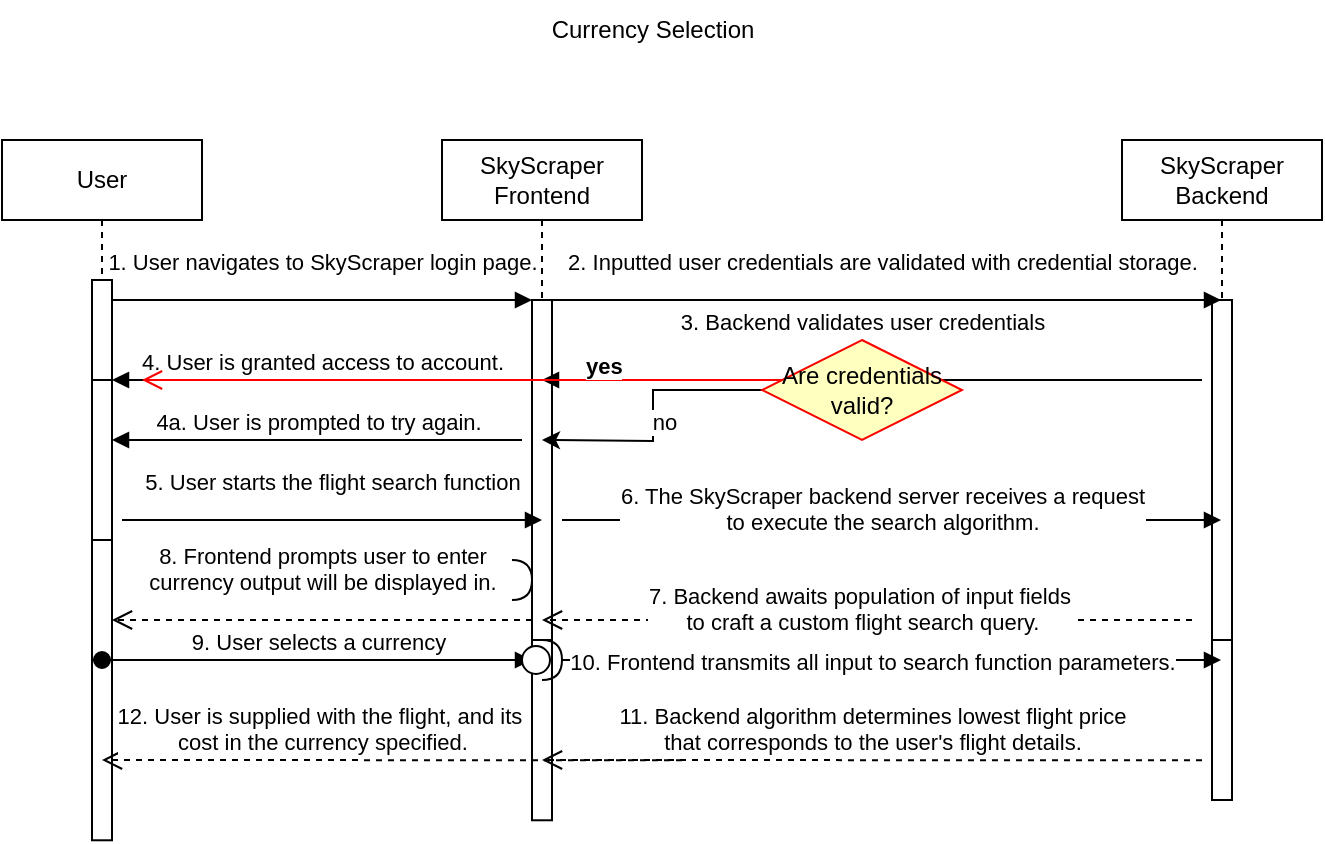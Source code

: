 <mxfile version="20.8.20" type="github"><diagram name="Page-1" id="2YBvvXClWsGukQMizWep"><mxGraphModel dx="1781" dy="2187" grid="1" gridSize="10" guides="1" tooltips="1" connect="1" arrows="1" fold="1" page="1" pageScale="1" pageWidth="850" pageHeight="1100" math="0" shadow="0"><root><mxCell id="0"/><mxCell id="1" parent="0"/><mxCell id="aM9ryv3xv72pqoxQDRHE-1" value="User" style="shape=umlLifeline;perimeter=lifelinePerimeter;whiteSpace=wrap;html=1;container=0;dropTarget=0;collapsible=0;recursiveResize=0;outlineConnect=0;portConstraint=eastwest;newEdgeStyle={&quot;edgeStyle&quot;:&quot;elbowEdgeStyle&quot;,&quot;elbow&quot;:&quot;vertical&quot;,&quot;curved&quot;:0,&quot;rounded&quot;:0};" parent="1" vertex="1"><mxGeometry x="40" y="40" width="100" height="350.14" as="geometry"/></mxCell><mxCell id="aM9ryv3xv72pqoxQDRHE-2" value="" style="html=1;points=[];perimeter=orthogonalPerimeter;outlineConnect=0;targetShapes=umlLifeline;portConstraint=eastwest;newEdgeStyle={&quot;edgeStyle&quot;:&quot;elbowEdgeStyle&quot;,&quot;elbow&quot;:&quot;vertical&quot;,&quot;curved&quot;:0,&quot;rounded&quot;:0};" parent="aM9ryv3xv72pqoxQDRHE-1" vertex="1"><mxGeometry x="45" y="70" width="10" height="190" as="geometry"/></mxCell><mxCell id="aM9ryv3xv72pqoxQDRHE-4" value="" style="html=1;points=[];perimeter=orthogonalPerimeter;outlineConnect=0;targetShapes=umlLifeline;portConstraint=eastwest;newEdgeStyle={&quot;edgeStyle&quot;:&quot;elbowEdgeStyle&quot;,&quot;elbow&quot;:&quot;vertical&quot;,&quot;curved&quot;:0,&quot;rounded&quot;:0};" parent="aM9ryv3xv72pqoxQDRHE-1" vertex="1"><mxGeometry x="45" y="120" width="10" height="80" as="geometry"/></mxCell><mxCell id="V1KONrkdb_SzLsuCdWAr-26" value="" style="html=1;points=[];perimeter=orthogonalPerimeter;outlineConnect=0;targetShapes=umlLifeline;portConstraint=eastwest;newEdgeStyle={&quot;edgeStyle&quot;:&quot;elbowEdgeStyle&quot;,&quot;elbow&quot;:&quot;vertical&quot;,&quot;curved&quot;:0,&quot;rounded&quot;:0};" parent="aM9ryv3xv72pqoxQDRHE-1" vertex="1"><mxGeometry x="45" y="260" width="10" height="90.14" as="geometry"/></mxCell><mxCell id="aM9ryv3xv72pqoxQDRHE-5" value="SkyScraper Frontend" style="shape=umlLifeline;perimeter=lifelinePerimeter;whiteSpace=wrap;html=1;container=0;dropTarget=0;collapsible=0;recursiveResize=0;outlineConnect=0;portConstraint=eastwest;newEdgeStyle={&quot;edgeStyle&quot;:&quot;elbowEdgeStyle&quot;,&quot;elbow&quot;:&quot;vertical&quot;,&quot;curved&quot;:0,&quot;rounded&quot;:0};" parent="1" vertex="1"><mxGeometry x="260" y="40" width="100" height="340.14" as="geometry"/></mxCell><mxCell id="aM9ryv3xv72pqoxQDRHE-6" value="" style="html=1;points=[];perimeter=orthogonalPerimeter;outlineConnect=0;targetShapes=umlLifeline;portConstraint=eastwest;newEdgeStyle={&quot;edgeStyle&quot;:&quot;elbowEdgeStyle&quot;,&quot;elbow&quot;:&quot;vertical&quot;,&quot;curved&quot;:0,&quot;rounded&quot;:0};" parent="aM9ryv3xv72pqoxQDRHE-5" vertex="1"><mxGeometry x="45" y="80" width="10" height="170" as="geometry"/></mxCell><mxCell id="V1KONrkdb_SzLsuCdWAr-20" value="" style="html=1;points=[];perimeter=orthogonalPerimeter;outlineConnect=0;targetShapes=umlLifeline;portConstraint=eastwest;newEdgeStyle={&quot;edgeStyle&quot;:&quot;elbowEdgeStyle&quot;,&quot;elbow&quot;:&quot;vertical&quot;,&quot;curved&quot;:0,&quot;rounded&quot;:0};" parent="aM9ryv3xv72pqoxQDRHE-5" vertex="1"><mxGeometry x="45" y="250" width="10" height="90.14" as="geometry"/></mxCell><mxCell id="V1KONrkdb_SzLsuCdWAr-21" value="9. User selects a currency" style="html=1;verticalAlign=bottom;startArrow=oval;endArrow=block;startSize=8;edgeStyle=elbowEdgeStyle;elbow=vertical;curved=0;rounded=0;" parent="aM9ryv3xv72pqoxQDRHE-5" source="aM9ryv3xv72pqoxQDRHE-1" edge="1"><mxGeometry relative="1" as="geometry"><mxPoint x="-15" y="260.14" as="sourcePoint"/><mxPoint x="45" y="260" as="targetPoint"/></mxGeometry></mxCell><mxCell id="aM9ryv3xv72pqoxQDRHE-7" value="1. User navigates to SkyScraper login page." style="html=1;verticalAlign=bottom;endArrow=block;edgeStyle=elbowEdgeStyle;elbow=vertical;curved=0;rounded=0;" parent="1" source="aM9ryv3xv72pqoxQDRHE-2" target="aM9ryv3xv72pqoxQDRHE-6" edge="1"><mxGeometry x="0.001" y="10" relative="1" as="geometry"><mxPoint x="195" y="130" as="sourcePoint"/><Array as="points"><mxPoint x="250" y="120"/><mxPoint x="180" y="120"/></Array><mxPoint as="offset"/></mxGeometry></mxCell><mxCell id="aM9ryv3xv72pqoxQDRHE-8" value="8. Frontend prompts user to enter&lt;br&gt;currency output will be displayed in." style="html=1;verticalAlign=bottom;endArrow=open;dashed=1;endSize=8;edgeStyle=elbowEdgeStyle;elbow=vertical;curved=0;rounded=0;" parent="1" source="aM9ryv3xv72pqoxQDRHE-6" target="aM9ryv3xv72pqoxQDRHE-2" edge="1"><mxGeometry y="-10" relative="1" as="geometry"><mxPoint x="195" y="205" as="targetPoint"/><Array as="points"><mxPoint x="190" y="280"/></Array><mxPoint as="offset"/></mxGeometry></mxCell><mxCell id="aM9ryv3xv72pqoxQDRHE-9" value="4. User is granted access to account." style="html=1;verticalAlign=bottom;endArrow=block;edgeStyle=elbowEdgeStyle;elbow=vertical;curved=0;rounded=0;" parent="1" source="aM9ryv3xv72pqoxQDRHE-6" target="aM9ryv3xv72pqoxQDRHE-4" edge="1"><mxGeometry relative="1" as="geometry"><mxPoint x="175" y="160" as="sourcePoint"/><Array as="points"><mxPoint x="190" y="160"/></Array></mxGeometry></mxCell><mxCell id="V1KONrkdb_SzLsuCdWAr-2" value="Currency Selection" style="text;html=1;align=center;verticalAlign=middle;resizable=0;points=[];autosize=1;strokeColor=none;fillColor=none;" parent="1" vertex="1"><mxGeometry x="305" y="-30" width="120" height="30" as="geometry"/></mxCell><mxCell id="V1KONrkdb_SzLsuCdWAr-4" value="SkyScraper Backend" style="shape=umlLifeline;perimeter=lifelinePerimeter;whiteSpace=wrap;html=1;container=0;dropTarget=0;collapsible=0;recursiveResize=0;outlineConnect=0;portConstraint=eastwest;newEdgeStyle={&quot;edgeStyle&quot;:&quot;elbowEdgeStyle&quot;,&quot;elbow&quot;:&quot;vertical&quot;,&quot;curved&quot;:0,&quot;rounded&quot;:0};" parent="1" vertex="1"><mxGeometry x="600" y="40" width="100" height="330" as="geometry"/></mxCell><mxCell id="V1KONrkdb_SzLsuCdWAr-5" value="" style="html=1;points=[];perimeter=orthogonalPerimeter;outlineConnect=0;targetShapes=umlLifeline;portConstraint=eastwest;newEdgeStyle={&quot;edgeStyle&quot;:&quot;elbowEdgeStyle&quot;,&quot;elbow&quot;:&quot;vertical&quot;,&quot;curved&quot;:0,&quot;rounded&quot;:0};" parent="V1KONrkdb_SzLsuCdWAr-4" vertex="1"><mxGeometry x="45" y="80" width="10" height="170" as="geometry"/></mxCell><mxCell id="V1KONrkdb_SzLsuCdWAr-25" value="" style="html=1;points=[];perimeter=orthogonalPerimeter;outlineConnect=0;targetShapes=umlLifeline;portConstraint=eastwest;newEdgeStyle={&quot;edgeStyle&quot;:&quot;elbowEdgeStyle&quot;,&quot;elbow&quot;:&quot;vertical&quot;,&quot;curved&quot;:0,&quot;rounded&quot;:0};" parent="V1KONrkdb_SzLsuCdWAr-4" vertex="1"><mxGeometry x="45" y="250" width="10" height="80" as="geometry"/></mxCell><mxCell id="V1KONrkdb_SzLsuCdWAr-6" value="2. Inputted user credentials are validated with credential storage." style="html=1;verticalAlign=bottom;endArrow=block;edgeStyle=elbowEdgeStyle;elbow=vertical;curved=0;rounded=0;" parent="1" target="V1KONrkdb_SzLsuCdWAr-4" edge="1"><mxGeometry x="0.002" y="10" relative="1" as="geometry"><mxPoint x="310" y="120" as="sourcePoint"/><Array as="points"><mxPoint x="465" y="120"/><mxPoint x="395" y="120"/></Array><mxPoint x="520" y="120" as="targetPoint"/><mxPoint as="offset"/></mxGeometry></mxCell><mxCell id="V1KONrkdb_SzLsuCdWAr-7" value="3. Backend validates user credentials" style="html=1;verticalAlign=bottom;endArrow=block;edgeStyle=elbowEdgeStyle;elbow=vertical;curved=0;rounded=0;" parent="1" target="aM9ryv3xv72pqoxQDRHE-5" edge="1"><mxGeometry x="0.03" y="-20" relative="1" as="geometry"><mxPoint x="640" y="160" as="sourcePoint"/><Array as="points"><mxPoint x="525" y="160"/></Array><mxPoint x="440" y="160" as="targetPoint"/><mxPoint as="offset"/></mxGeometry></mxCell><mxCell id="V1KONrkdb_SzLsuCdWAr-13" style="edgeStyle=orthogonalEdgeStyle;rounded=0;orthogonalLoop=1;jettySize=auto;html=1;" parent="1" source="V1KONrkdb_SzLsuCdWAr-8" edge="1"><mxGeometry relative="1" as="geometry"><mxPoint x="310" y="190" as="targetPoint"/></mxGeometry></mxCell><mxCell id="V1KONrkdb_SzLsuCdWAr-14" value="no" style="edgeLabel;html=1;align=center;verticalAlign=middle;resizable=0;points=[];" parent="V1KONrkdb_SzLsuCdWAr-13" vertex="1" connectable="0"><mxGeometry x="-0.113" y="1" relative="1" as="geometry"><mxPoint x="4" y="10" as="offset"/></mxGeometry></mxCell><mxCell id="V1KONrkdb_SzLsuCdWAr-8" value="Are credentials valid?" style="rhombus;whiteSpace=wrap;html=1;fontColor=#000000;fillColor=#ffffc0;strokeColor=#ff0000;" parent="1" vertex="1"><mxGeometry x="420" y="140" width="100" height="50" as="geometry"/></mxCell><mxCell id="V1KONrkdb_SzLsuCdWAr-10" value="&lt;b&gt;yes&lt;/b&gt;" style="edgeStyle=orthogonalEdgeStyle;html=1;align=left;verticalAlign=top;endArrow=open;endSize=8;strokeColor=#ff0000;rounded=0;" parent="1" source="V1KONrkdb_SzLsuCdWAr-8" edge="1"><mxGeometry x="-0.375" y="-20" relative="1" as="geometry"><mxPoint x="110" y="160" as="targetPoint"/><Array as="points"><mxPoint x="470" y="160"/><mxPoint x="470" y="160"/></Array><mxPoint as="offset"/></mxGeometry></mxCell><mxCell id="V1KONrkdb_SzLsuCdWAr-15" value="4a. User is prompted to try again." style="html=1;verticalAlign=bottom;endArrow=block;edgeStyle=elbowEdgeStyle;elbow=vertical;curved=0;rounded=0;" parent="1" target="aM9ryv3xv72pqoxQDRHE-4" edge="1"><mxGeometry relative="1" as="geometry"><mxPoint x="300" y="190" as="sourcePoint"/><Array as="points"><mxPoint x="185" y="190"/></Array><mxPoint x="100" y="190" as="targetPoint"/></mxGeometry></mxCell><mxCell id="V1KONrkdb_SzLsuCdWAr-16" value="5. User starts the flight search function" style="html=1;verticalAlign=bottom;endArrow=block;edgeStyle=elbowEdgeStyle;elbow=vertical;curved=0;rounded=0;" parent="1" edge="1"><mxGeometry x="0.001" y="10" relative="1" as="geometry"><mxPoint x="100" y="230" as="sourcePoint"/><Array as="points"><mxPoint x="255" y="230"/><mxPoint x="185" y="230"/></Array><mxPoint x="310" y="230" as="targetPoint"/><mxPoint as="offset"/></mxGeometry></mxCell><mxCell id="V1KONrkdb_SzLsuCdWAr-18" value="6. The SkyScraper backend server receives a request&lt;br&gt;to execute the search algorithm." style="html=1;verticalAlign=bottom;endArrow=block;edgeStyle=elbowEdgeStyle;elbow=vertical;curved=0;rounded=0;" parent="1" target="V1KONrkdb_SzLsuCdWAr-4" edge="1"><mxGeometry x="-0.029" y="-10" relative="1" as="geometry"><mxPoint x="320" y="230" as="sourcePoint"/><Array as="points"><mxPoint x="320" y="230"/><mxPoint x="475" y="240"/><mxPoint x="405" y="240"/></Array><mxPoint x="530" y="240" as="targetPoint"/><mxPoint as="offset"/></mxGeometry></mxCell><mxCell id="V1KONrkdb_SzLsuCdWAr-19" value="7. Backend awaits population of input fields&amp;nbsp;&lt;br&gt;to craft a custom flight search query." style="html=1;verticalAlign=bottom;endArrow=open;dashed=1;endSize=8;edgeStyle=elbowEdgeStyle;elbow=vertical;curved=0;rounded=0;" parent="1" target="aM9ryv3xv72pqoxQDRHE-5" edge="1"><mxGeometry x="0.015" y="10" relative="1" as="geometry"><mxPoint x="425" y="280" as="targetPoint"/><Array as="points"><mxPoint x="520" y="280"/></Array><mxPoint x="635" y="280" as="sourcePoint"/><mxPoint as="offset"/></mxGeometry></mxCell><mxCell id="V1KONrkdb_SzLsuCdWAr-22" value="" style="shape=requiredInterface;html=1;verticalLabelPosition=bottom;sketch=0;" parent="1" vertex="1"><mxGeometry x="295" y="250" width="10" height="20" as="geometry"/></mxCell><mxCell id="V1KONrkdb_SzLsuCdWAr-23" value="10. Frontend transmits all input to search function parameters." style="html=1;verticalAlign=bottom;endArrow=block;edgeStyle=elbowEdgeStyle;elbow=vertical;curved=0;rounded=0;" parent="1" target="V1KONrkdb_SzLsuCdWAr-4" edge="1"><mxGeometry x="-0.06" y="-10" relative="1" as="geometry"><mxPoint x="320" y="300" as="sourcePoint"/><Array as="points"><mxPoint x="475" y="300"/><mxPoint x="405" y="300"/></Array><mxPoint x="530" y="300" as="targetPoint"/><mxPoint as="offset"/></mxGeometry></mxCell><mxCell id="V1KONrkdb_SzLsuCdWAr-27" value="11. Backend algorithm determines lowest flight price&lt;br&gt;that corresponds to the user's flight details." style="html=1;verticalAlign=bottom;endArrow=open;dashed=1;endSize=8;edgeStyle=elbowEdgeStyle;elbow=vertical;curved=0;rounded=0;" parent="1" target="aM9ryv3xv72pqoxQDRHE-5" edge="1"><mxGeometry relative="1" as="geometry"><mxPoint x="640" y="350.14" as="sourcePoint"/><mxPoint x="560" y="350.14" as="targetPoint"/></mxGeometry></mxCell><mxCell id="V1KONrkdb_SzLsuCdWAr-28" value="12. User is supplied with the flight, and its&amp;nbsp;&lt;br&gt;cost in the currency specified." style="html=1;verticalAlign=bottom;endArrow=open;dashed=1;endSize=8;edgeStyle=elbowEdgeStyle;elbow=vertical;curved=0;rounded=0;" parent="1" target="aM9ryv3xv72pqoxQDRHE-1" edge="1"><mxGeometry x="0.241" relative="1" as="geometry"><mxPoint x="380" y="350.14" as="sourcePoint"/><mxPoint x="110" y="350" as="targetPoint"/><Array as="points"><mxPoint x="130" y="350"/></Array><mxPoint as="offset"/></mxGeometry></mxCell><mxCell id="V1KONrkdb_SzLsuCdWAr-31" value="" style="shape=providedRequiredInterface;html=1;verticalLabelPosition=bottom;sketch=0;" parent="1" vertex="1"><mxGeometry x="300" y="290" width="20" height="20" as="geometry"/></mxCell></root></mxGraphModel></diagram></mxfile>